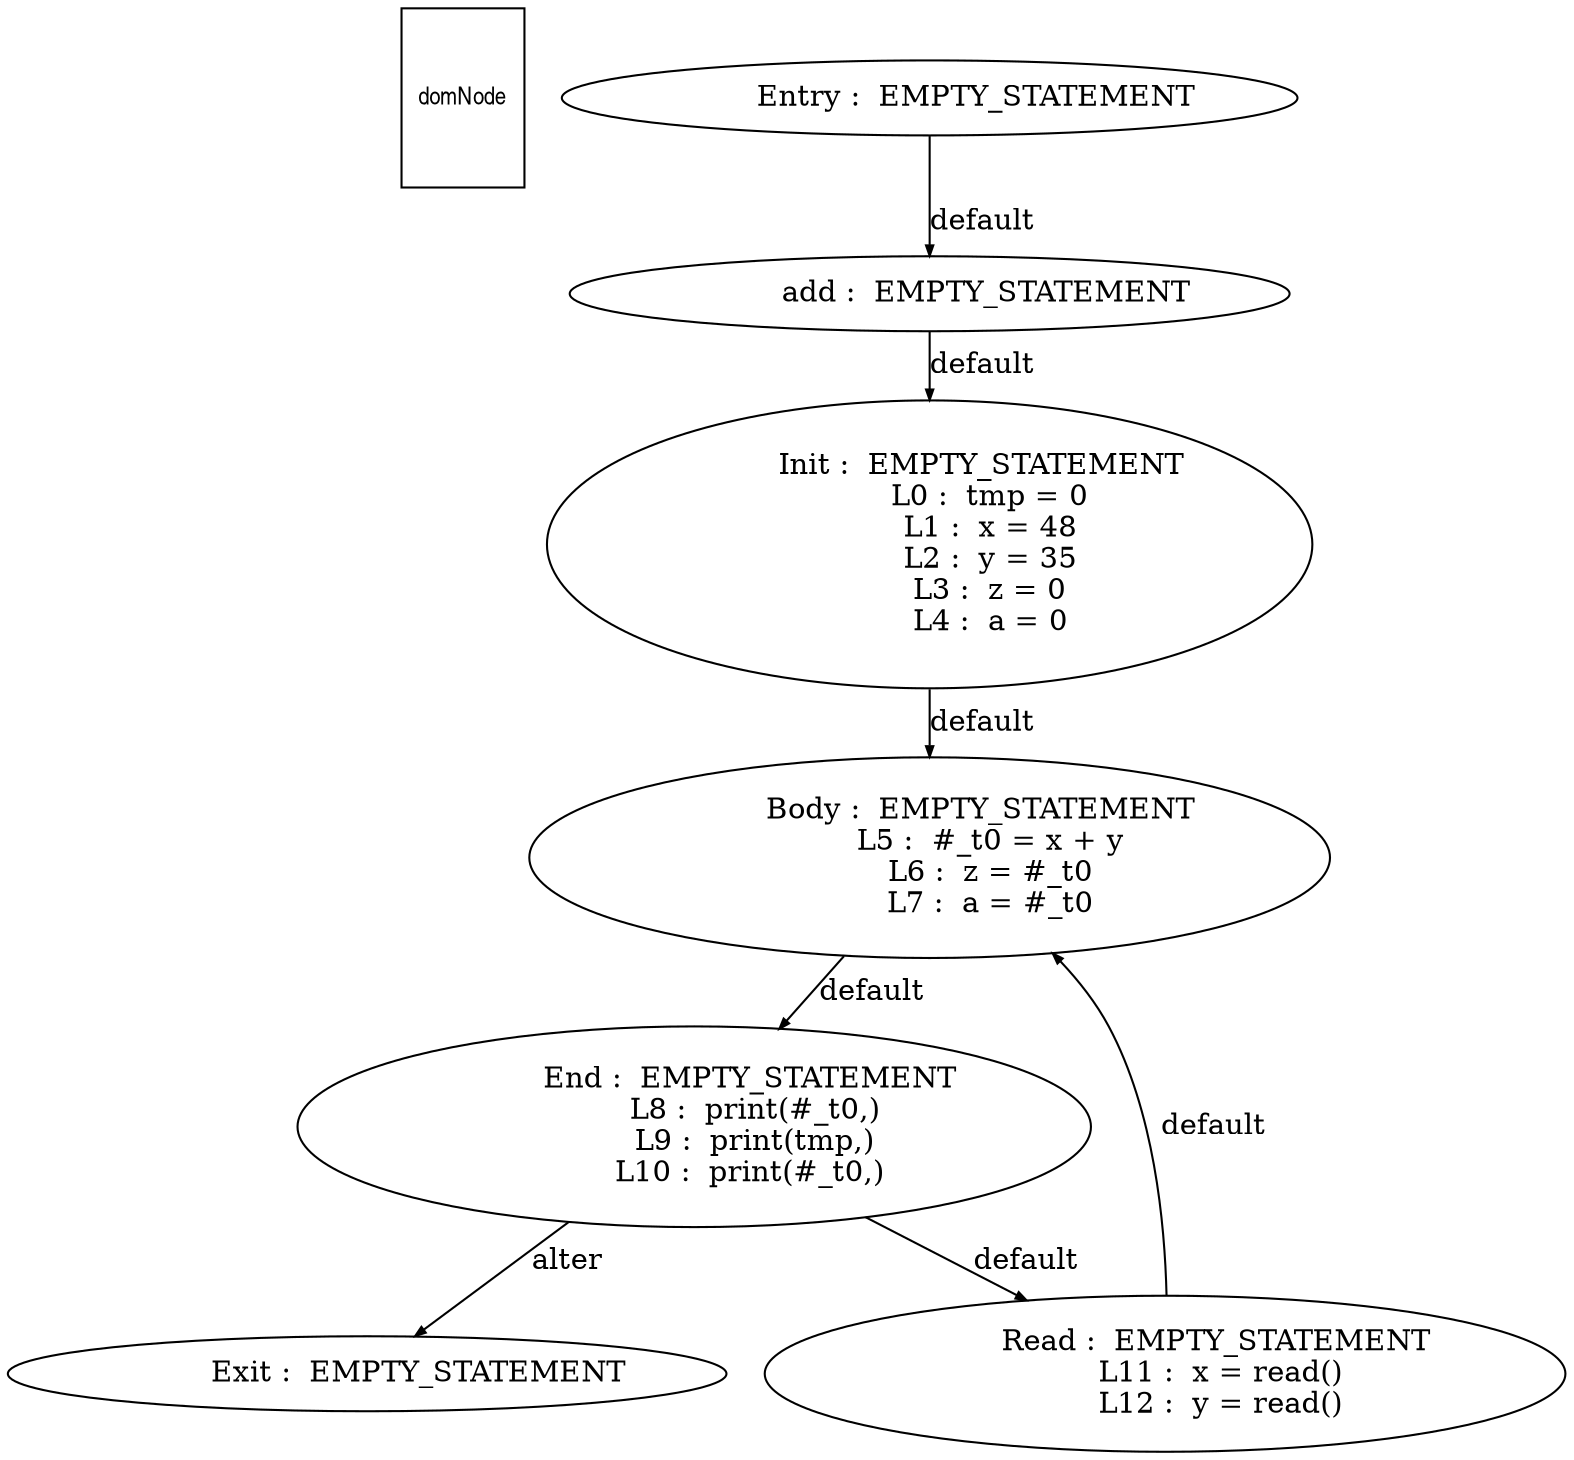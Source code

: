 digraph G {
  ranksep=.25;
  edge [arrowsize=.5]
  domNode [shape=rectangle, fontname="ArialNarrow",
        fontsize=12,  height=1.2];
  "            add :  EMPTY_STATEMENT
"; "           Init :  EMPTY_STATEMENT
             L0 :  tmp = 0
             L1 :  x = 48
             L2 :  y = 35
             L3 :  z = 0
             L4 :  a = 0
"; "           Body :  EMPTY_STATEMENT
             L5 :  #_t0 = x + y
             L6 :  z = #_t0
             L7 :  a = #_t0
"; "          Entry :  EMPTY_STATEMENT
"; "            End :  EMPTY_STATEMENT
             L8 :  print(#_t0,)
             L9 :  print(tmp,)
            L10 :  print(#_t0,)
"; "           Exit :  EMPTY_STATEMENT
"; "           Read :  EMPTY_STATEMENT
            L11 :  x = read()
            L12 :  y = read()
"; 
  "            add :  EMPTY_STATEMENT
" -> "           Init :  EMPTY_STATEMENT
             L0 :  tmp = 0
             L1 :  x = 48
             L2 :  y = 35
             L3 :  z = 0
             L4 :  a = 0
"  [label="default"];
  "           Init :  EMPTY_STATEMENT
             L0 :  tmp = 0
             L1 :  x = 48
             L2 :  y = 35
             L3 :  z = 0
             L4 :  a = 0
" -> "           Body :  EMPTY_STATEMENT
             L5 :  #_t0 = x + y
             L6 :  z = #_t0
             L7 :  a = #_t0
"  [label="default"];
  "           Body :  EMPTY_STATEMENT
             L5 :  #_t0 = x + y
             L6 :  z = #_t0
             L7 :  a = #_t0
" -> "            End :  EMPTY_STATEMENT
             L8 :  print(#_t0,)
             L9 :  print(tmp,)
            L10 :  print(#_t0,)
"  [label="default"];
  "          Entry :  EMPTY_STATEMENT
" -> "            add :  EMPTY_STATEMENT
"  [label="default"];
  "            End :  EMPTY_STATEMENT
             L8 :  print(#_t0,)
             L9 :  print(tmp,)
            L10 :  print(#_t0,)
" -> "           Read :  EMPTY_STATEMENT
            L11 :  x = read()
            L12 :  y = read()
"  [label="default"];
  "            End :  EMPTY_STATEMENT
             L8 :  print(#_t0,)
             L9 :  print(tmp,)
            L10 :  print(#_t0,)
" -> "           Exit :  EMPTY_STATEMENT
"  [label="alter"];
  "           Read :  EMPTY_STATEMENT
            L11 :  x = read()
            L12 :  y = read()
" -> "           Body :  EMPTY_STATEMENT
             L5 :  #_t0 = x + y
             L6 :  z = #_t0
             L7 :  a = #_t0
"  [label="default"];
}
